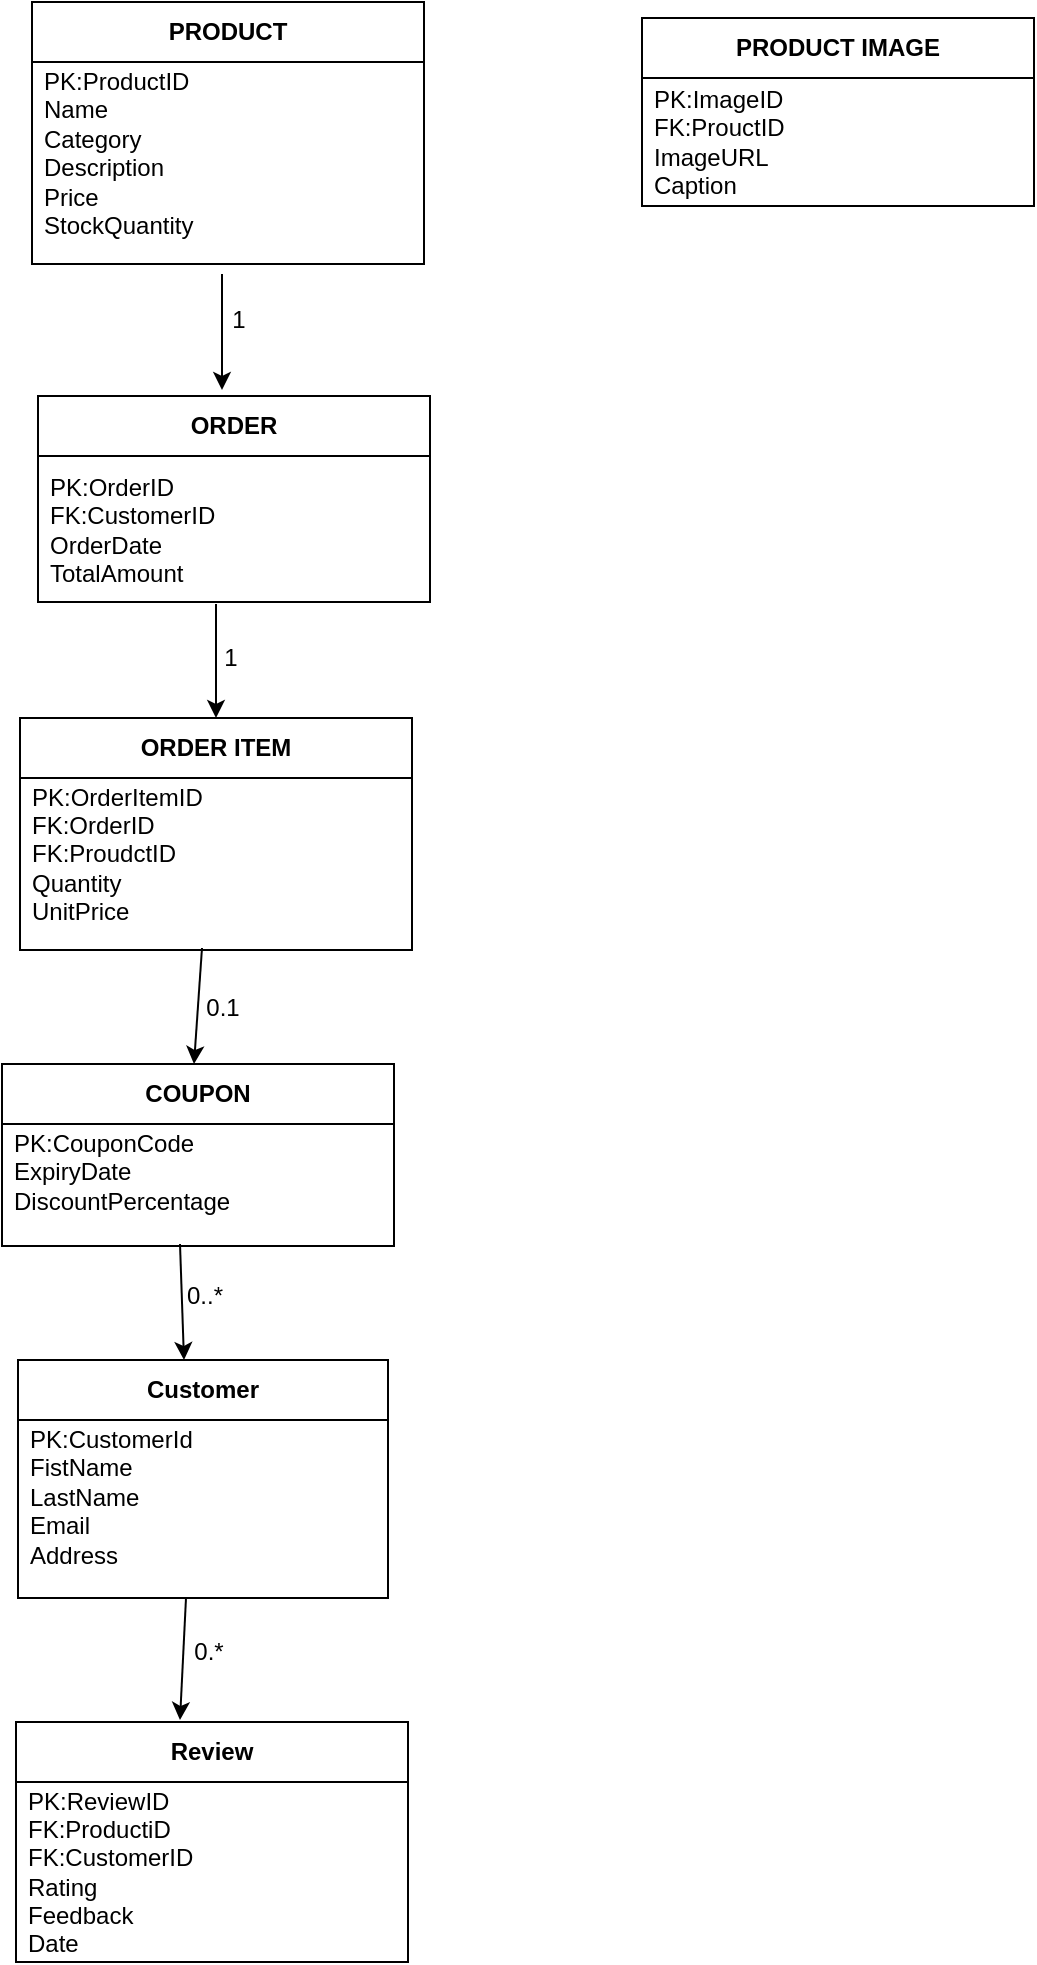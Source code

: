 <mxfile version="24.1.0" type="github">
  <diagram id="zcCOOHeBA8Dpu-MG3xbL" name="Page-1">
    <mxGraphModel dx="1194" dy="412" grid="0" gridSize="10" guides="0" tooltips="1" connect="0" arrows="1" fold="1" page="0" pageScale="1" pageWidth="827" pageHeight="1169" background="#ffffff" math="0" shadow="0">
      <root>
        <mxCell id="0" />
        <mxCell id="1" parent="0" />
        <mxCell id="clepn64onaz69u8_hDff-29" value="&lt;b&gt;PRODUCT&lt;/b&gt;" style="swimlane;fontStyle=0;childLayout=stackLayout;horizontal=1;startSize=30;horizontalStack=0;resizeParent=1;resizeParentMax=0;resizeLast=0;collapsible=1;marginBottom=0;whiteSpace=wrap;html=1;" vertex="1" parent="1">
          <mxGeometry x="-134" y="391" width="196" height="131" as="geometry" />
        </mxCell>
        <mxCell id="clepn64onaz69u8_hDff-30" value="PK:ProductID&lt;div&gt;Name&lt;/div&gt;&lt;div&gt;Category&lt;/div&gt;&lt;div&gt;Description&lt;/div&gt;&lt;div&gt;Price&lt;/div&gt;&lt;div&gt;StockQuantity&lt;/div&gt;&lt;div&gt;&lt;br&gt;&lt;/div&gt;&lt;div&gt;&lt;br&gt;&lt;/div&gt;" style="text;strokeColor=none;fillColor=none;align=left;verticalAlign=middle;spacingLeft=4;spacingRight=4;overflow=hidden;points=[[0,0.5],[1,0.5]];portConstraint=eastwest;rotatable=0;whiteSpace=wrap;html=1;" vertex="1" parent="clepn64onaz69u8_hDff-29">
          <mxGeometry y="30" width="196" height="101" as="geometry" />
        </mxCell>
        <mxCell id="clepn64onaz69u8_hDff-33" value="&lt;b&gt;PRODUCT IMAGE&lt;/b&gt;" style="swimlane;fontStyle=0;childLayout=stackLayout;horizontal=1;startSize=30;horizontalStack=0;resizeParent=1;resizeParentMax=0;resizeLast=0;collapsible=1;marginBottom=0;whiteSpace=wrap;html=1;" vertex="1" parent="1">
          <mxGeometry x="171" y="399" width="196" height="94" as="geometry" />
        </mxCell>
        <mxCell id="clepn64onaz69u8_hDff-34" value="PK:ImageID&lt;div&gt;FK:ProuctID&lt;/div&gt;&lt;div&gt;ImageURL&lt;/div&gt;&lt;div&gt;Caption&lt;/div&gt;" style="text;strokeColor=none;fillColor=none;align=left;verticalAlign=middle;spacingLeft=4;spacingRight=4;overflow=hidden;points=[[0,0.5],[1,0.5]];portConstraint=eastwest;rotatable=0;whiteSpace=wrap;html=1;" vertex="1" parent="clepn64onaz69u8_hDff-33">
          <mxGeometry y="30" width="196" height="64" as="geometry" />
        </mxCell>
        <mxCell id="clepn64onaz69u8_hDff-37" value="&lt;b&gt;ORDER&lt;/b&gt;" style="swimlane;fontStyle=0;childLayout=stackLayout;horizontal=1;startSize=30;horizontalStack=0;resizeParent=1;resizeParentMax=0;resizeLast=0;collapsible=1;marginBottom=0;whiteSpace=wrap;html=1;" vertex="1" parent="1">
          <mxGeometry x="-131" y="588" width="196" height="103" as="geometry" />
        </mxCell>
        <mxCell id="clepn64onaz69u8_hDff-38" value="PK:OrderID&lt;div&gt;FK:CustomerID&lt;/div&gt;&lt;div&gt;OrderDate&lt;/div&gt;&lt;div&gt;TotalAmount&lt;/div&gt;" style="text;strokeColor=none;fillColor=none;align=left;verticalAlign=middle;spacingLeft=4;spacingRight=4;overflow=hidden;points=[[0,0.5],[1,0.5]];portConstraint=eastwest;rotatable=0;whiteSpace=wrap;html=1;" vertex="1" parent="clepn64onaz69u8_hDff-37">
          <mxGeometry y="30" width="196" height="73" as="geometry" />
        </mxCell>
        <mxCell id="clepn64onaz69u8_hDff-42" value="" style="endArrow=classic;html=1;rounded=0;" edge="1" parent="1">
          <mxGeometry width="50" height="50" relative="1" as="geometry">
            <mxPoint x="-39" y="527" as="sourcePoint" />
            <mxPoint x="-39" y="585" as="targetPoint" />
          </mxGeometry>
        </mxCell>
        <mxCell id="clepn64onaz69u8_hDff-43" value="" style="endArrow=classic;html=1;rounded=0;" edge="1" parent="1" target="clepn64onaz69u8_hDff-44">
          <mxGeometry width="50" height="50" relative="1" as="geometry">
            <mxPoint x="-42" y="692" as="sourcePoint" />
            <mxPoint x="-46" y="751" as="targetPoint" />
          </mxGeometry>
        </mxCell>
        <mxCell id="clepn64onaz69u8_hDff-44" value="&lt;b&gt;ORDER ITEM&lt;/b&gt;" style="swimlane;fontStyle=0;childLayout=stackLayout;horizontal=1;startSize=30;horizontalStack=0;resizeParent=1;resizeParentMax=0;resizeLast=0;collapsible=1;marginBottom=0;whiteSpace=wrap;html=1;" vertex="1" parent="1">
          <mxGeometry x="-140" y="749" width="196" height="116" as="geometry" />
        </mxCell>
        <mxCell id="clepn64onaz69u8_hDff-45" value="PK:OrderItemID&lt;div&gt;FK:OrderID&lt;/div&gt;&lt;div&gt;FK:ProudctID&lt;/div&gt;&lt;div&gt;Quantity&lt;/div&gt;&lt;div&gt;UnitPrice&lt;/div&gt;&lt;div&gt;&lt;br&gt;&lt;/div&gt;" style="text;strokeColor=none;fillColor=none;align=left;verticalAlign=middle;spacingLeft=4;spacingRight=4;overflow=hidden;points=[[0,0.5],[1,0.5]];portConstraint=eastwest;rotatable=0;whiteSpace=wrap;html=1;" vertex="1" parent="clepn64onaz69u8_hDff-44">
          <mxGeometry y="30" width="196" height="86" as="geometry" />
        </mxCell>
        <mxCell id="clepn64onaz69u8_hDff-48" value="" style="endArrow=classic;html=1;rounded=0;" edge="1" parent="1">
          <mxGeometry width="50" height="50" relative="1" as="geometry">
            <mxPoint x="-49" y="864" as="sourcePoint" />
            <mxPoint x="-53" y="922" as="targetPoint" />
          </mxGeometry>
        </mxCell>
        <mxCell id="clepn64onaz69u8_hDff-50" value="&lt;b&gt;COUPON&lt;/b&gt;" style="swimlane;fontStyle=0;childLayout=stackLayout;horizontal=1;startSize=30;horizontalStack=0;resizeParent=1;resizeParentMax=0;resizeLast=0;collapsible=1;marginBottom=0;whiteSpace=wrap;html=1;" vertex="1" parent="1">
          <mxGeometry x="-149" y="922" width="196" height="91" as="geometry" />
        </mxCell>
        <mxCell id="clepn64onaz69u8_hDff-52" value="PK:CouponCode&lt;div&gt;ExpiryDate&lt;/div&gt;&lt;div&gt;DiscountPercentage&lt;/div&gt;&lt;div&gt;&lt;br&gt;&lt;/div&gt;" style="text;strokeColor=none;fillColor=none;align=left;verticalAlign=middle;spacingLeft=4;spacingRight=4;overflow=hidden;points=[[0,0.5],[1,0.5]];portConstraint=eastwest;rotatable=0;whiteSpace=wrap;html=1;" vertex="1" parent="clepn64onaz69u8_hDff-50">
          <mxGeometry y="30" width="196" height="61" as="geometry" />
        </mxCell>
        <mxCell id="clepn64onaz69u8_hDff-54" value="&lt;b&gt;Customer&lt;/b&gt;" style="swimlane;fontStyle=0;childLayout=stackLayout;horizontal=1;startSize=30;horizontalStack=0;resizeParent=1;resizeParentMax=0;resizeLast=0;collapsible=1;marginBottom=0;whiteSpace=wrap;html=1;" vertex="1" parent="1">
          <mxGeometry x="-141" y="1070" width="185" height="119" as="geometry" />
        </mxCell>
        <mxCell id="clepn64onaz69u8_hDff-55" value="PK:CustomerId&lt;div&gt;FistName&lt;/div&gt;&lt;div&gt;LastName&lt;/div&gt;&lt;div&gt;Email&lt;/div&gt;&lt;div&gt;Address&lt;/div&gt;&lt;div&gt;&lt;br&gt;&lt;/div&gt;" style="text;strokeColor=none;fillColor=none;align=left;verticalAlign=middle;spacingLeft=4;spacingRight=4;overflow=hidden;points=[[0,0.5],[1,0.5]];portConstraint=eastwest;rotatable=0;whiteSpace=wrap;html=1;" vertex="1" parent="clepn64onaz69u8_hDff-54">
          <mxGeometry y="30" width="185" height="89" as="geometry" />
        </mxCell>
        <mxCell id="clepn64onaz69u8_hDff-59" value="" style="endArrow=classic;html=1;rounded=0;" edge="1" parent="1">
          <mxGeometry width="50" height="50" relative="1" as="geometry">
            <mxPoint x="-60" y="1012" as="sourcePoint" />
            <mxPoint x="-58" y="1070" as="targetPoint" />
          </mxGeometry>
        </mxCell>
        <mxCell id="clepn64onaz69u8_hDff-60" value="" style="endArrow=classic;html=1;rounded=0;" edge="1" parent="1">
          <mxGeometry width="50" height="50" relative="1" as="geometry">
            <mxPoint x="-57" y="1189" as="sourcePoint" />
            <mxPoint x="-60" y="1250" as="targetPoint" />
          </mxGeometry>
        </mxCell>
        <mxCell id="clepn64onaz69u8_hDff-61" value="&lt;b&gt;Review&lt;/b&gt;" style="swimlane;fontStyle=0;childLayout=stackLayout;horizontal=1;startSize=30;horizontalStack=0;resizeParent=1;resizeParentMax=0;resizeLast=0;collapsible=1;marginBottom=0;whiteSpace=wrap;html=1;" vertex="1" parent="1">
          <mxGeometry x="-142" y="1251" width="196" height="120" as="geometry" />
        </mxCell>
        <mxCell id="clepn64onaz69u8_hDff-62" value="PK:ReviewID&lt;div&gt;FK:ProductiD&lt;/div&gt;&lt;div&gt;FK:CustomerID&lt;/div&gt;&lt;div&gt;Rating&lt;/div&gt;&lt;div&gt;Feedback&lt;/div&gt;&lt;div&gt;Date&lt;/div&gt;" style="text;strokeColor=none;fillColor=none;align=left;verticalAlign=middle;spacingLeft=4;spacingRight=4;overflow=hidden;points=[[0,0.5],[1,0.5]];portConstraint=eastwest;rotatable=0;whiteSpace=wrap;html=1;" vertex="1" parent="clepn64onaz69u8_hDff-61">
          <mxGeometry y="30" width="196" height="90" as="geometry" />
        </mxCell>
        <mxCell id="clepn64onaz69u8_hDff-65" value="1" style="text;html=1;align=center;verticalAlign=middle;resizable=0;points=[];autosize=1;strokeColor=none;fillColor=none;" vertex="1" parent="1">
          <mxGeometry x="-44" y="537" width="25" height="26" as="geometry" />
        </mxCell>
        <mxCell id="clepn64onaz69u8_hDff-66" value="1" style="text;html=1;align=center;verticalAlign=middle;resizable=0;points=[];autosize=1;strokeColor=none;fillColor=none;" vertex="1" parent="1">
          <mxGeometry x="-48" y="706" width="25" height="26" as="geometry" />
        </mxCell>
        <mxCell id="clepn64onaz69u8_hDff-67" value="0.1" style="text;html=1;align=center;verticalAlign=middle;resizable=0;points=[];autosize=1;strokeColor=none;fillColor=none;" vertex="1" parent="1">
          <mxGeometry x="-57" y="881" width="35" height="26" as="geometry" />
        </mxCell>
        <mxCell id="clepn64onaz69u8_hDff-68" value="0..*" style="text;html=1;align=center;verticalAlign=middle;resizable=0;points=[];autosize=1;strokeColor=none;fillColor=none;" vertex="1" parent="1">
          <mxGeometry x="-66" y="1025" width="36" height="26" as="geometry" />
        </mxCell>
        <mxCell id="clepn64onaz69u8_hDff-69" value="0.*" style="text;html=1;align=center;verticalAlign=middle;resizable=0;points=[];autosize=1;strokeColor=none;fillColor=none;" vertex="1" parent="1">
          <mxGeometry x="-63" y="1203" width="33" height="26" as="geometry" />
        </mxCell>
      </root>
    </mxGraphModel>
  </diagram>
</mxfile>
